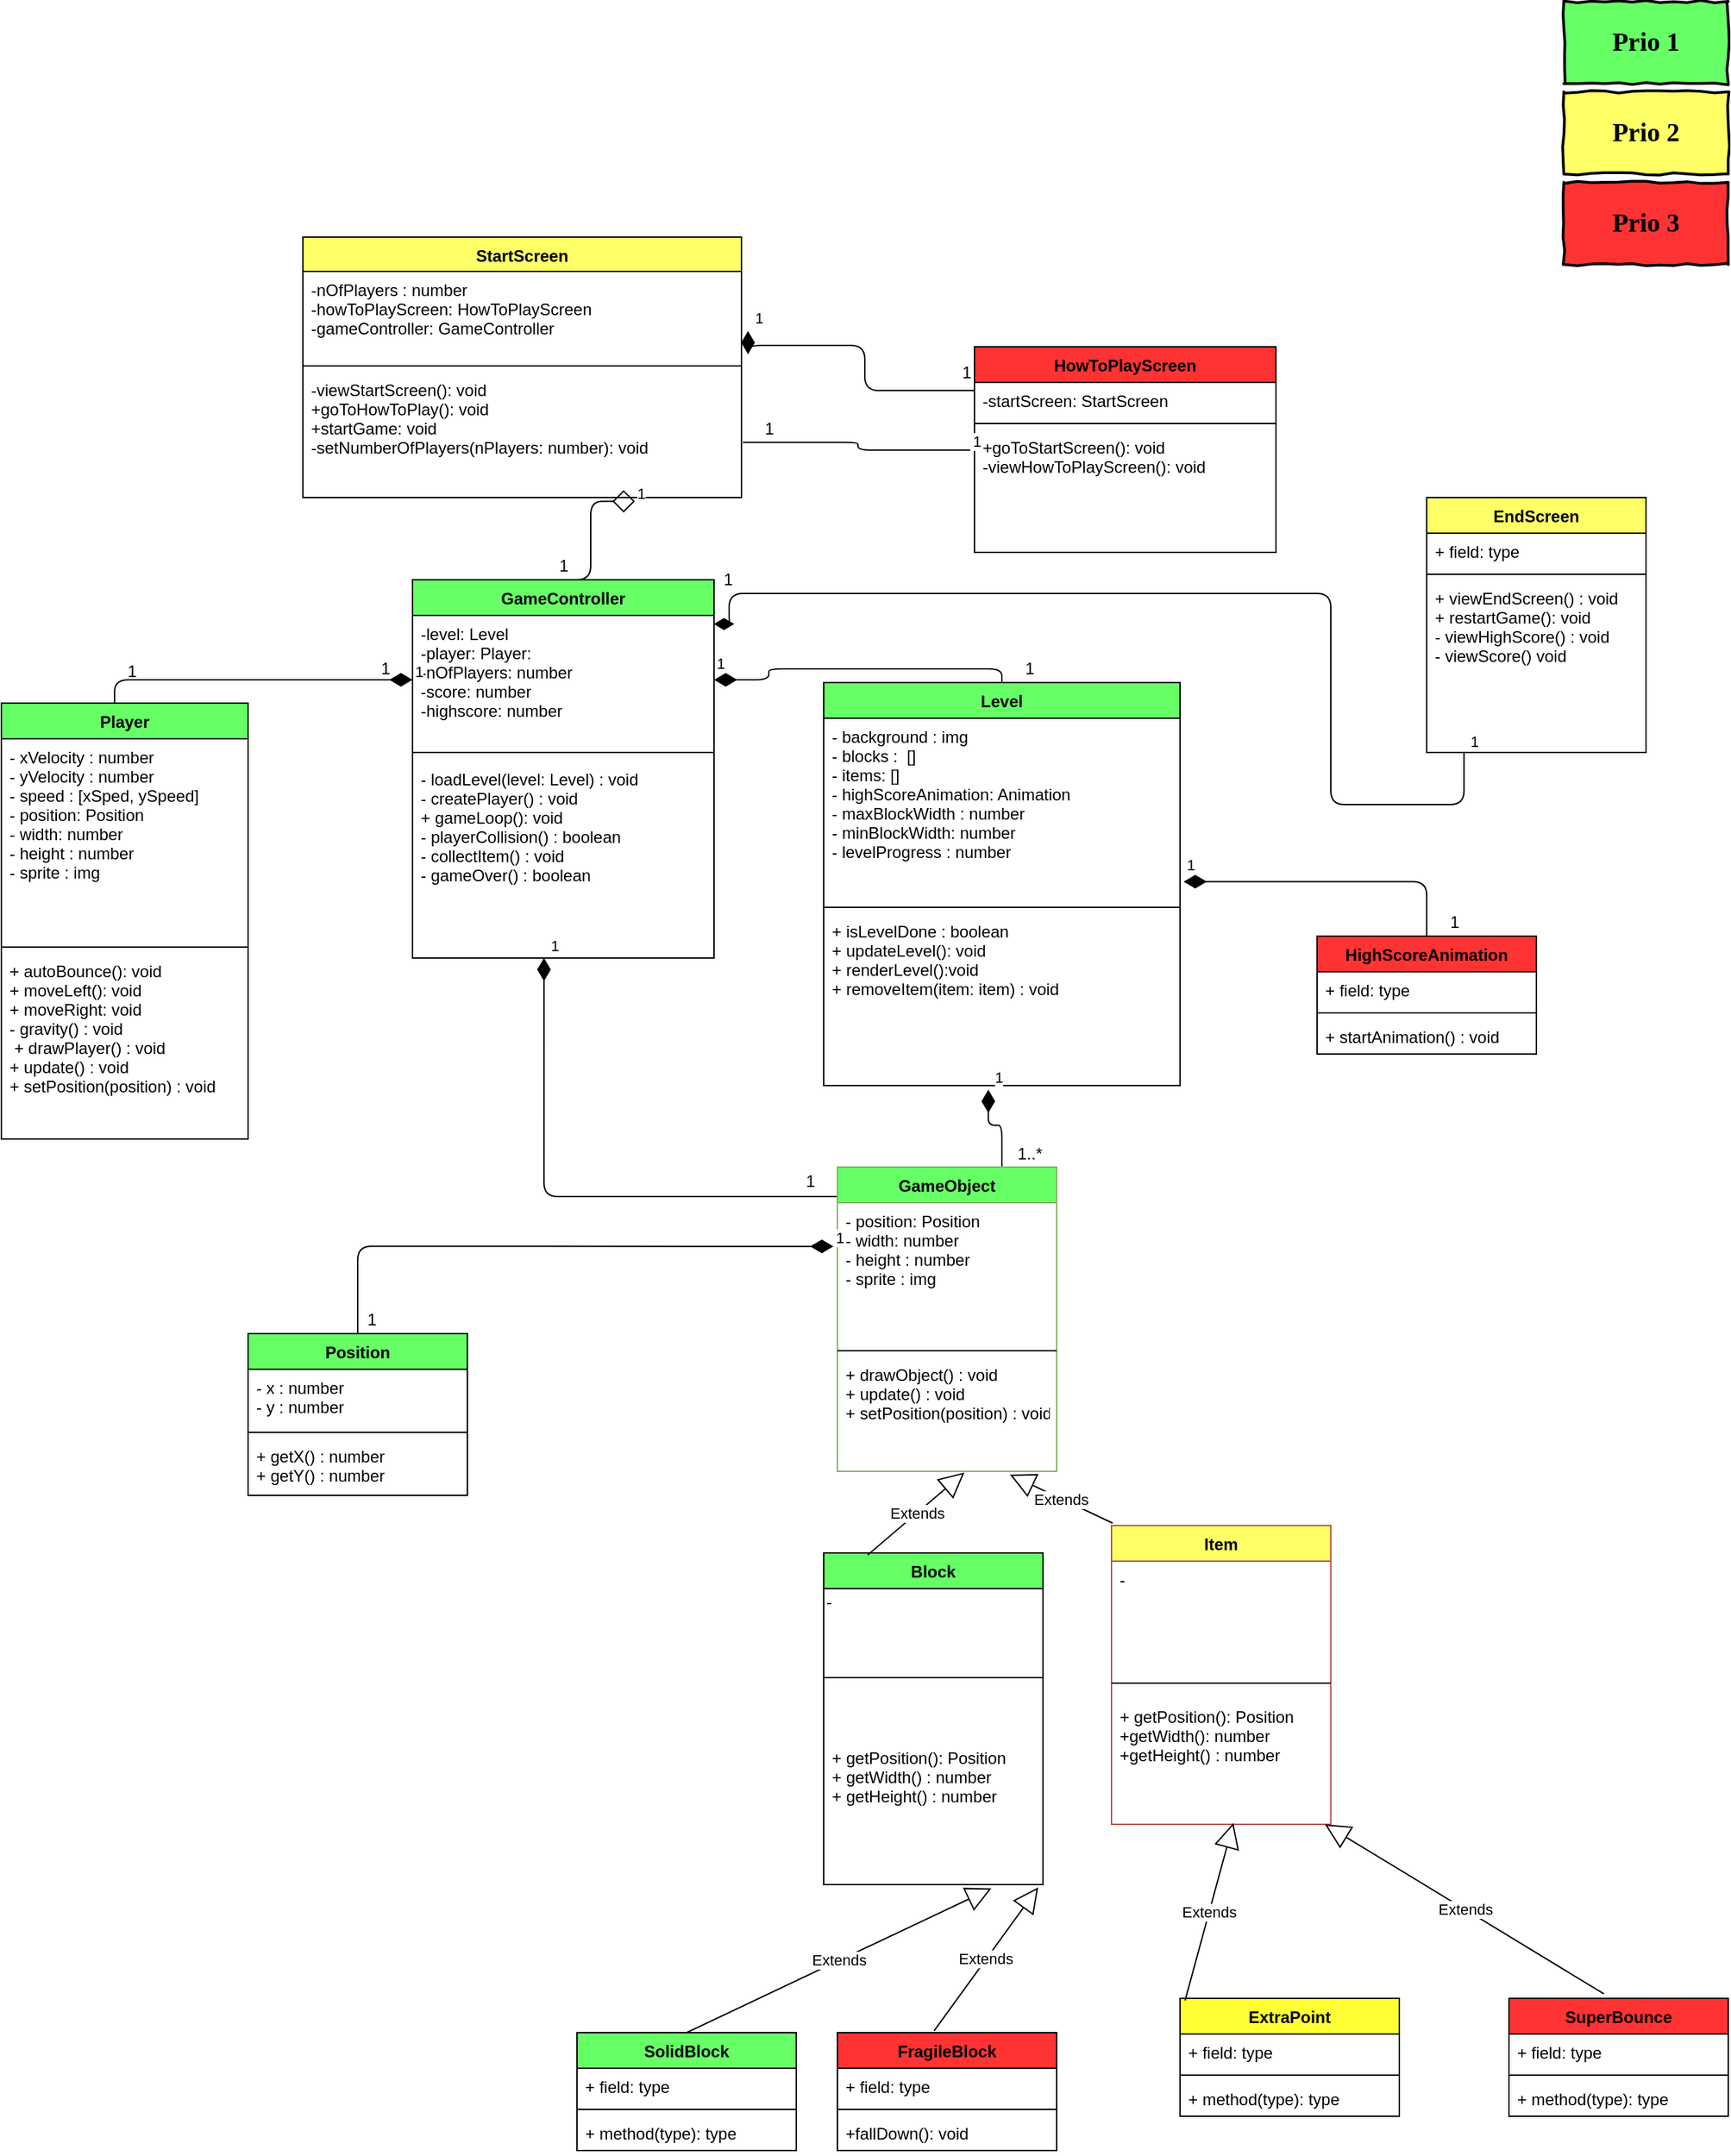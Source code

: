 <mxfile version="12.3.9" type="device" pages="1"><diagram name="Page-1" id="929967ad-93f9-6ef4-fab6-5d389245f69c"><mxGraphModel dx="3161.5" dy="699" grid="1" gridSize="10" guides="1" tooltips="1" connect="1" arrows="1" fold="1" page="1" pageScale="1.5" pageWidth="1169" pageHeight="826" background="none" math="0" shadow="0"><root><mxCell id="0" style=";html=1;"/><mxCell id="1" style=";html=1;" parent="0"/><mxCell id="pmQ6bmZYW0ro_CiNzXsb-2" value="Player" style="swimlane;fontStyle=1;align=center;verticalAlign=top;childLayout=stackLayout;horizontal=1;startSize=26;horizontalStack=0;resizeParent=1;resizeParentMax=0;resizeLast=0;collapsible=1;marginBottom=0;fillColor=#66FF66;" parent="1" vertex="1"><mxGeometry x="-150" y="540" width="180" height="318" as="geometry"/></mxCell><mxCell id="pmQ6bmZYW0ro_CiNzXsb-3" value="- xVelocity : number&#10;- yVelocity : number &#10;- speed : [xSped, ySpeed]&#10;- position: Position&#10;- width: number&#10;- height : number&#10;- sprite : img" style="text;strokeColor=none;fillColor=none;align=left;verticalAlign=top;spacingLeft=4;spacingRight=4;overflow=hidden;rotatable=0;points=[[0,0.5],[1,0.5]];portConstraint=eastwest;" parent="pmQ6bmZYW0ro_CiNzXsb-2" vertex="1"><mxGeometry y="26" width="180" height="148" as="geometry"/></mxCell><mxCell id="pmQ6bmZYW0ro_CiNzXsb-4" value="" style="line;strokeWidth=1;fillColor=none;align=left;verticalAlign=middle;spacingTop=-1;spacingLeft=3;spacingRight=3;rotatable=0;labelPosition=right;points=[];portConstraint=eastwest;" parent="pmQ6bmZYW0ro_CiNzXsb-2" vertex="1"><mxGeometry y="174" width="180" height="8" as="geometry"/></mxCell><mxCell id="pmQ6bmZYW0ro_CiNzXsb-5" value="+ autoBounce(): void&#10;+ moveLeft(): void&#10;+ moveRight: void&#10;- gravity() : void&#10; + drawPlayer() : void&#10;+ update() : void&#10;+ setPosition(position) : void" style="text;strokeColor=none;fillColor=none;align=left;verticalAlign=top;spacingLeft=4;spacingRight=4;overflow=hidden;rotatable=0;points=[[0,0.5],[1,0.5]];portConstraint=eastwest;" parent="pmQ6bmZYW0ro_CiNzXsb-2" vertex="1"><mxGeometry y="182" width="180" height="136" as="geometry"/></mxCell><mxCell id="pmQ6bmZYW0ro_CiNzXsb-6" value="Level&#10;" style="swimlane;fontStyle=1;align=center;verticalAlign=top;childLayout=stackLayout;horizontal=1;startSize=26;horizontalStack=0;resizeParent=1;resizeParentMax=0;resizeLast=0;collapsible=1;marginBottom=0;fillColor=#66FF66;" parent="1" vertex="1"><mxGeometry x="450" y="525" width="260" height="294" as="geometry"/></mxCell><mxCell id="pmQ6bmZYW0ro_CiNzXsb-7" value="- background : img&#10;- blocks :  []&#10;- items: []&#10;- highScoreAnimation: Animation&#10;- maxBlockWidth : number&#10;- minBlockWidth: number&#10;- levelProgress : number" style="text;strokeColor=none;fillColor=none;align=left;verticalAlign=top;spacingLeft=4;spacingRight=4;overflow=hidden;rotatable=0;points=[[0,0.5],[1,0.5]];portConstraint=eastwest;" parent="pmQ6bmZYW0ro_CiNzXsb-6" vertex="1"><mxGeometry y="26" width="260" height="134" as="geometry"/></mxCell><mxCell id="pmQ6bmZYW0ro_CiNzXsb-8" value="" style="line;strokeWidth=1;fillColor=none;align=left;verticalAlign=middle;spacingTop=-1;spacingLeft=3;spacingRight=3;rotatable=0;labelPosition=right;points=[];portConstraint=eastwest;" parent="pmQ6bmZYW0ro_CiNzXsb-6" vertex="1"><mxGeometry y="160" width="260" height="8" as="geometry"/></mxCell><mxCell id="pmQ6bmZYW0ro_CiNzXsb-9" value="+ isLevelDone : boolean&#10;+ updateLevel(): void&#10;+ renderLevel():void&#10;+ removeItem(item: item) : void" style="text;strokeColor=none;fillColor=none;align=left;verticalAlign=top;spacingLeft=4;spacingRight=4;overflow=hidden;rotatable=0;points=[[0,0.5],[1,0.5]];portConstraint=eastwest;" parent="pmQ6bmZYW0ro_CiNzXsb-6" vertex="1"><mxGeometry y="168" width="260" height="126" as="geometry"/></mxCell><mxCell id="pmQ6bmZYW0ro_CiNzXsb-14" value="GameController&#10;" style="swimlane;fontStyle=1;align=center;verticalAlign=top;childLayout=stackLayout;horizontal=1;startSize=26;horizontalStack=0;resizeParent=1;resizeParentMax=0;resizeLast=0;collapsible=1;marginBottom=0;fillColor=#66FF66;" parent="1" vertex="1"><mxGeometry x="150" y="450" width="220" height="276" as="geometry"/></mxCell><mxCell id="pmQ6bmZYW0ro_CiNzXsb-15" value="-level: Level&#10;-player: Player:&#10;-nOfPlayers: number&#10;-score: number&#10;-highscore: number" style="text;strokeColor=none;fillColor=none;align=left;verticalAlign=top;spacingLeft=4;spacingRight=4;overflow=hidden;rotatable=0;points=[[0,0.5],[1,0.5]];portConstraint=eastwest;" parent="pmQ6bmZYW0ro_CiNzXsb-14" vertex="1"><mxGeometry y="26" width="220" height="94" as="geometry"/></mxCell><mxCell id="pmQ6bmZYW0ro_CiNzXsb-16" value="" style="line;strokeWidth=1;fillColor=none;align=left;verticalAlign=middle;spacingTop=-1;spacingLeft=3;spacingRight=3;rotatable=0;labelPosition=right;points=[];portConstraint=eastwest;" parent="pmQ6bmZYW0ro_CiNzXsb-14" vertex="1"><mxGeometry y="120" width="220" height="12" as="geometry"/></mxCell><mxCell id="pmQ6bmZYW0ro_CiNzXsb-17" value="- loadLevel(level: Level) : void&#10;- createPlayer() : void&#10;+ gameLoop(): void&#10;- playerCollision() : boolean&#10;- collectItem() : void&#10;- gameOver() : boolean" style="text;strokeColor=none;fillColor=none;align=left;verticalAlign=top;spacingLeft=4;spacingRight=4;overflow=hidden;rotatable=0;points=[[0,0.5],[1,0.5]];portConstraint=eastwest;" parent="pmQ6bmZYW0ro_CiNzXsb-14" vertex="1"><mxGeometry y="132" width="220" height="144" as="geometry"/></mxCell><mxCell id="pmQ6bmZYW0ro_CiNzXsb-18" value="Block&#10;" style="swimlane;fontStyle=1;align=center;verticalAlign=top;childLayout=stackLayout;horizontal=1;startSize=26;horizontalStack=0;resizeParent=1;resizeParentMax=0;resizeLast=0;collapsible=1;marginBottom=0;fillColor=#66FF66;" parent="1" vertex="1"><mxGeometry x="450" y="1160" width="160" height="242" as="geometry"/></mxCell><mxCell id="nMfLQ5qxxoablhkd6bca-14" value="-&amp;nbsp;" style="text;html=1;align=left;verticalAlign=middle;resizable=0;points=[];;autosize=1;" vertex="1" parent="pmQ6bmZYW0ro_CiNzXsb-18"><mxGeometry y="26" width="160" height="20" as="geometry"/></mxCell><mxCell id="pmQ6bmZYW0ro_CiNzXsb-20" value="" style="line;strokeWidth=1;fillColor=none;align=left;verticalAlign=middle;spacingTop=-1;spacingLeft=3;spacingRight=3;rotatable=0;labelPosition=right;points=[];portConstraint=eastwest;" parent="pmQ6bmZYW0ro_CiNzXsb-18" vertex="1"><mxGeometry y="46" width="160" height="90" as="geometry"/></mxCell><mxCell id="pmQ6bmZYW0ro_CiNzXsb-21" value="+ getPosition(): Position&#10;+ getWidth() : number&#10;+ getHeight() : number" style="text;strokeColor=none;fillColor=none;align=left;verticalAlign=top;spacingLeft=4;spacingRight=4;overflow=hidden;rotatable=0;points=[[0,0.5],[1,0.5]];portConstraint=eastwest;" parent="pmQ6bmZYW0ro_CiNzXsb-18" vertex="1"><mxGeometry y="136" width="160" height="106" as="geometry"/></mxCell><object label="StartScreen&#10;" hej="då" id="pmQ6bmZYW0ro_CiNzXsb-22"><mxCell style="swimlane;fontStyle=1;align=center;verticalAlign=top;childLayout=stackLayout;horizontal=1;startSize=25;horizontalStack=0;resizeParent=1;resizeParentMax=0;resizeLast=0;collapsible=1;marginBottom=0;fillColor=#FFFF66;" parent="1" vertex="1"><mxGeometry x="70" y="200" width="320" height="190" as="geometry"/></mxCell></object><object label="-nOfPlayers : number&#10;-howToPlayScreen: HowToPlayScreen&#10;-gameController: GameController&#10;" names="" id="pmQ6bmZYW0ro_CiNzXsb-23"><mxCell style="text;strokeColor=none;fillColor=none;align=left;verticalAlign=top;spacingLeft=4;spacingRight=4;overflow=hidden;rotatable=0;points=[[0,0.5],[1,0.5]];portConstraint=eastwest;" parent="pmQ6bmZYW0ro_CiNzXsb-22" vertex="1"><mxGeometry y="25" width="320" height="65" as="geometry"/></mxCell></object><mxCell id="pmQ6bmZYW0ro_CiNzXsb-24" value="" style="line;strokeWidth=1;fillColor=none;align=left;verticalAlign=middle;spacingTop=-1;spacingLeft=3;spacingRight=3;rotatable=0;labelPosition=right;points=[];portConstraint=eastwest;" parent="pmQ6bmZYW0ro_CiNzXsb-22" vertex="1"><mxGeometry y="90" width="320" height="8" as="geometry"/></mxCell><mxCell id="pmQ6bmZYW0ro_CiNzXsb-25" value="-viewStartScreen(): void&#10;+goToHowToPlay(): void&#10;+startGame: void&#10;-setNumberOfPlayers(nPlayers: number): void" style="text;strokeColor=none;fillColor=none;align=left;verticalAlign=top;spacingLeft=4;spacingRight=4;overflow=hidden;rotatable=0;points=[[0,0.5],[1,0.5]];portConstraint=eastwest;" parent="pmQ6bmZYW0ro_CiNzXsb-22" vertex="1"><mxGeometry y="98" width="320" height="92" as="geometry"/></mxCell><mxCell id="pmQ6bmZYW0ro_CiNzXsb-26" value="Item" style="swimlane;fontStyle=1;align=center;verticalAlign=top;childLayout=stackLayout;horizontal=1;startSize=26;horizontalStack=0;resizeParent=1;resizeParentMax=0;resizeLast=0;collapsible=1;marginBottom=0;fillColor=#FFFF66;strokeColor=#b85450;" parent="1" vertex="1"><mxGeometry x="660" y="1140" width="160" height="218" as="geometry"/></mxCell><mxCell id="pmQ6bmZYW0ro_CiNzXsb-27" value="-" style="text;strokeColor=none;fillColor=none;align=left;verticalAlign=top;spacingLeft=4;spacingRight=4;overflow=hidden;rotatable=0;points=[[0,0.5],[1,0.5]];portConstraint=eastwest;" parent="pmQ6bmZYW0ro_CiNzXsb-26" vertex="1"><mxGeometry y="26" width="160" height="78" as="geometry"/></mxCell><mxCell id="pmQ6bmZYW0ro_CiNzXsb-28" value="" style="line;strokeWidth=1;fillColor=none;align=left;verticalAlign=middle;spacingTop=-1;spacingLeft=3;spacingRight=3;rotatable=0;labelPosition=right;points=[];portConstraint=eastwest;" parent="pmQ6bmZYW0ro_CiNzXsb-26" vertex="1"><mxGeometry y="104" width="160" height="22" as="geometry"/></mxCell><mxCell id="pmQ6bmZYW0ro_CiNzXsb-29" value="+ getPosition(): Position&#10;+getWidth(): number&#10;+getHeight() : number" style="text;strokeColor=none;fillColor=none;align=left;verticalAlign=top;spacingLeft=4;spacingRight=4;overflow=hidden;rotatable=0;points=[[0,0.5],[1,0.5]];portConstraint=eastwest;" parent="pmQ6bmZYW0ro_CiNzXsb-26" vertex="1"><mxGeometry y="126" width="160" height="92" as="geometry"/></mxCell><mxCell id="pmQ6bmZYW0ro_CiNzXsb-30" value="EndScreen" style="swimlane;fontStyle=1;align=center;verticalAlign=top;childLayout=stackLayout;horizontal=1;startSize=26;horizontalStack=0;resizeParent=1;resizeParentMax=0;resizeLast=0;collapsible=1;marginBottom=0;fillColor=#FFFF66;" parent="1" vertex="1"><mxGeometry x="890" y="390" width="160" height="186" as="geometry"/></mxCell><mxCell id="pmQ6bmZYW0ro_CiNzXsb-31" value="+ field: type" style="text;strokeColor=none;fillColor=none;align=left;verticalAlign=top;spacingLeft=4;spacingRight=4;overflow=hidden;rotatable=0;points=[[0,0.5],[1,0.5]];portConstraint=eastwest;" parent="pmQ6bmZYW0ro_CiNzXsb-30" vertex="1"><mxGeometry y="26" width="160" height="26" as="geometry"/></mxCell><mxCell id="pmQ6bmZYW0ro_CiNzXsb-32" value="" style="line;strokeWidth=1;fillColor=none;align=left;verticalAlign=middle;spacingTop=-1;spacingLeft=3;spacingRight=3;rotatable=0;labelPosition=right;points=[];portConstraint=eastwest;" parent="pmQ6bmZYW0ro_CiNzXsb-30" vertex="1"><mxGeometry y="52" width="160" height="8" as="geometry"/></mxCell><mxCell id="pmQ6bmZYW0ro_CiNzXsb-33" value="+ viewEndScreen() : void&#10;+ restartGame(): void&#10;- viewHighScore() : void&#10;- viewScore() void" style="text;strokeColor=none;fillColor=none;align=left;verticalAlign=top;spacingLeft=4;spacingRight=4;overflow=hidden;rotatable=0;points=[[0,0.5],[1,0.5]];portConstraint=eastwest;" parent="pmQ6bmZYW0ro_CiNzXsb-30" vertex="1"><mxGeometry y="60" width="160" height="126" as="geometry"/></mxCell><mxCell id="pmQ6bmZYW0ro_CiNzXsb-34" value="HowToPlayScreen" style="swimlane;fontStyle=1;align=center;verticalAlign=top;childLayout=stackLayout;horizontal=1;startSize=26;horizontalStack=0;resizeParent=1;resizeParentMax=0;resizeLast=0;collapsible=1;marginBottom=0;fillColor=#FF3333;" parent="1" vertex="1"><mxGeometry x="560" y="280" width="220" height="150" as="geometry"/></mxCell><mxCell id="pmQ6bmZYW0ro_CiNzXsb-35" value="-startScreen: StartScreen" style="text;strokeColor=none;fillColor=none;align=left;verticalAlign=top;spacingLeft=4;spacingRight=4;overflow=hidden;rotatable=0;points=[[0,0.5],[1,0.5]];portConstraint=eastwest;" parent="pmQ6bmZYW0ro_CiNzXsb-34" vertex="1"><mxGeometry y="26" width="220" height="26" as="geometry"/></mxCell><mxCell id="pmQ6bmZYW0ro_CiNzXsb-36" value="" style="line;strokeWidth=1;fillColor=none;align=left;verticalAlign=middle;spacingTop=-1;spacingLeft=3;spacingRight=3;rotatable=0;labelPosition=right;points=[];portConstraint=eastwest;" parent="pmQ6bmZYW0ro_CiNzXsb-34" vertex="1"><mxGeometry y="52" width="220" height="8" as="geometry"/></mxCell><mxCell id="pmQ6bmZYW0ro_CiNzXsb-37" value="+goToStartScreen(): void&#10;-viewHowToPlayScreen(): void" style="text;strokeColor=none;fillColor=none;align=left;verticalAlign=top;spacingLeft=4;spacingRight=4;overflow=hidden;rotatable=0;points=[[0,0.5],[1,0.5]];portConstraint=eastwest;" parent="pmQ6bmZYW0ro_CiNzXsb-34" vertex="1"><mxGeometry y="60" width="220" height="90" as="geometry"/></mxCell><mxCell id="pmQ6bmZYW0ro_CiNzXsb-42" value="HighScoreAnimation" style="swimlane;fontStyle=1;align=center;verticalAlign=top;childLayout=stackLayout;horizontal=1;startSize=26;horizontalStack=0;resizeParent=1;resizeParentMax=0;resizeLast=0;collapsible=1;marginBottom=0;fillColor=#FF3333;" parent="1" vertex="1"><mxGeometry x="810" y="710" width="160" height="86" as="geometry"/></mxCell><mxCell id="pmQ6bmZYW0ro_CiNzXsb-43" value="+ field: type" style="text;strokeColor=none;fillColor=none;align=left;verticalAlign=top;spacingLeft=4;spacingRight=4;overflow=hidden;rotatable=0;points=[[0,0.5],[1,0.5]];portConstraint=eastwest;" parent="pmQ6bmZYW0ro_CiNzXsb-42" vertex="1"><mxGeometry y="26" width="160" height="26" as="geometry"/></mxCell><mxCell id="pmQ6bmZYW0ro_CiNzXsb-44" value="" style="line;strokeWidth=1;fillColor=none;align=left;verticalAlign=middle;spacingTop=-1;spacingLeft=3;spacingRight=3;rotatable=0;labelPosition=right;points=[];portConstraint=eastwest;" parent="pmQ6bmZYW0ro_CiNzXsb-42" vertex="1"><mxGeometry y="52" width="160" height="8" as="geometry"/></mxCell><mxCell id="pmQ6bmZYW0ro_CiNzXsb-45" value="+ startAnimation() : void" style="text;strokeColor=none;fillColor=none;align=left;verticalAlign=top;spacingLeft=4;spacingRight=4;overflow=hidden;rotatable=0;points=[[0,0.5],[1,0.5]];portConstraint=eastwest;" parent="pmQ6bmZYW0ro_CiNzXsb-42" vertex="1"><mxGeometry y="60" width="160" height="26" as="geometry"/></mxCell><mxCell id="pmQ6bmZYW0ro_CiNzXsb-52" value="1" style="endArrow=none;html=1;endSize=12;startArrow=diamond;startSize=14;startFill=0;edgeStyle=orthogonalEdgeStyle;align=left;verticalAlign=bottom;exitX=0.757;exitY=1.03;exitDx=0;exitDy=0;exitPerimeter=0;entryX=0.5;entryY=0;entryDx=0;entryDy=0;endFill=0;" parent="1" source="pmQ6bmZYW0ro_CiNzXsb-25" target="pmQ6bmZYW0ro_CiNzXsb-14" edge="1"><mxGeometry x="-1" y="3" relative="1" as="geometry"><mxPoint x="490" y="430" as="sourcePoint"/><mxPoint x="650" y="430" as="targetPoint"/><Array as="points"><mxPoint x="280" y="393"/></Array></mxGeometry></mxCell><mxCell id="pmQ6bmZYW0ro_CiNzXsb-51" value="1" style="endArrow=none;html=1;endSize=12;startArrow=diamondThin;startSize=14;startFill=1;edgeStyle=orthogonalEdgeStyle;align=left;verticalAlign=bottom;exitX=1.015;exitY=0.669;exitDx=0;exitDy=0;entryX=-0.002;entryY=0.226;entryDx=0;entryDy=0;entryPerimeter=0;exitPerimeter=0;endFill=0;" parent="1" source="pmQ6bmZYW0ro_CiNzXsb-23" target="pmQ6bmZYW0ro_CiNzXsb-35" edge="1"><mxGeometry x="-1" y="3" relative="1" as="geometry"><mxPoint x="310" y="689" as="sourcePoint"/><mxPoint x="360" y="520" as="targetPoint"/><Array as="points"><mxPoint x="480" y="279"/><mxPoint x="480" y="312"/></Array></mxGeometry></mxCell><mxCell id="pmQ6bmZYW0ro_CiNzXsb-53" value="1" style="endArrow=none;html=1;endSize=12;startArrow=diamondThin;startSize=14;startFill=1;edgeStyle=orthogonalEdgeStyle;align=left;verticalAlign=bottom;exitX=0.462;exitY=1.024;exitDx=0;exitDy=0;exitPerimeter=0;entryX=0.75;entryY=0;entryDx=0;entryDy=0;endFill=0;" parent="1" source="pmQ6bmZYW0ro_CiNzXsb-9" target="nMfLQ5qxxoablhkd6bca-4" edge="1"><mxGeometry x="-1" y="3" relative="1" as="geometry"><mxPoint x="490" y="740" as="sourcePoint"/><mxPoint x="370" y="900" as="targetPoint"/><Array as="points"><mxPoint x="570" y="848"/><mxPoint x="580" y="848"/></Array></mxGeometry></mxCell><mxCell id="pmQ6bmZYW0ro_CiNzXsb-55" value="1" style="endArrow=none;html=1;endSize=12;startArrow=diamondThin;startSize=14;startFill=1;edgeStyle=orthogonalEdgeStyle;align=left;verticalAlign=bottom;exitX=1;exitY=0.5;exitDx=0;exitDy=0;entryX=0.5;entryY=0;entryDx=0;entryDy=0;endFill=0;" parent="1" source="pmQ6bmZYW0ro_CiNzXsb-15" target="pmQ6bmZYW0ro_CiNzXsb-6" edge="1"><mxGeometry x="-1" y="3" relative="1" as="geometry"><mxPoint x="788.667" y="558.833" as="sourcePoint"/><mxPoint x="920" y="610" as="targetPoint"/></mxGeometry></mxCell><mxCell id="pmQ6bmZYW0ro_CiNzXsb-57" value="1" style="endArrow=none;html=1;endSize=12;startArrow=diamondThin;startSize=14;startFill=1;edgeStyle=orthogonalEdgeStyle;align=left;verticalAlign=bottom;exitX=1.01;exitY=0.89;exitDx=0;exitDy=0;exitPerimeter=0;entryX=0.5;entryY=0;entryDx=0;entryDy=0;endFill=0;" parent="1" source="pmQ6bmZYW0ro_CiNzXsb-7" target="pmQ6bmZYW0ro_CiNzXsb-42" edge="1"><mxGeometry x="-1" y="3" relative="1" as="geometry"><mxPoint x="670" y="680" as="sourcePoint"/><mxPoint x="830" y="680" as="targetPoint"/></mxGeometry></mxCell><mxCell id="pmQ6bmZYW0ro_CiNzXsb-58" value="1" style="endArrow=none;html=1;endSize=12;startArrow=none;startSize=14;startFill=0;edgeStyle=orthogonalEdgeStyle;align=left;verticalAlign=bottom;exitX=-0.014;exitY=0.171;exitDx=0;exitDy=0;exitPerimeter=0;entryX=1.003;entryY=0.563;entryDx=0;entryDy=0;entryPerimeter=0;endFill=0;" parent="1" source="pmQ6bmZYW0ro_CiNzXsb-37" target="pmQ6bmZYW0ro_CiNzXsb-25" edge="1"><mxGeometry x="-1" y="3" relative="1" as="geometry"><mxPoint x="460" y="410" as="sourcePoint"/><mxPoint x="620" y="410" as="targetPoint"/></mxGeometry></mxCell><mxCell id="pmQ6bmZYW0ro_CiNzXsb-60" value="1" style="endArrow=none;html=1;endSize=12;startArrow=diamondThin;startSize=14;startFill=1;edgeStyle=orthogonalEdgeStyle;align=left;verticalAlign=bottom;exitX=0.436;exitY=0.999;exitDx=0;exitDy=0;exitPerimeter=0;endFill=0;" parent="1" source="pmQ6bmZYW0ro_CiNzXsb-17" target="nMfLQ5qxxoablhkd6bca-4" edge="1"><mxGeometry x="-1" y="3" relative="1" as="geometry"><mxPoint x="240" y="760" as="sourcePoint"/><mxPoint x="400" y="760" as="targetPoint"/><Array as="points"><mxPoint x="246" y="900"/></Array></mxGeometry></mxCell><mxCell id="pmQ6bmZYW0ro_CiNzXsb-61" value="Position" style="swimlane;fontStyle=1;align=center;verticalAlign=top;childLayout=stackLayout;horizontal=1;startSize=26;horizontalStack=0;resizeParent=1;resizeParentMax=0;resizeLast=0;collapsible=1;marginBottom=0;fillColor=#66FF66;" parent="1" vertex="1"><mxGeometry x="30" y="1000" width="160" height="118" as="geometry"/></mxCell><mxCell id="pmQ6bmZYW0ro_CiNzXsb-62" value="- x : number&#10;- y : number " style="text;strokeColor=none;fillColor=none;align=left;verticalAlign=top;spacingLeft=4;spacingRight=4;overflow=hidden;rotatable=0;points=[[0,0.5],[1,0.5]];portConstraint=eastwest;" parent="pmQ6bmZYW0ro_CiNzXsb-61" vertex="1"><mxGeometry y="26" width="160" height="42" as="geometry"/></mxCell><mxCell id="pmQ6bmZYW0ro_CiNzXsb-63" value="" style="line;strokeWidth=1;fillColor=none;align=left;verticalAlign=middle;spacingTop=-1;spacingLeft=3;spacingRight=3;rotatable=0;labelPosition=right;points=[];portConstraint=eastwest;" parent="pmQ6bmZYW0ro_CiNzXsb-61" vertex="1"><mxGeometry y="68" width="160" height="8" as="geometry"/></mxCell><mxCell id="pmQ6bmZYW0ro_CiNzXsb-64" value="+ getX() : number&#10;+ getY() : number" style="text;strokeColor=none;fillColor=none;align=left;verticalAlign=top;spacingLeft=4;spacingRight=4;overflow=hidden;rotatable=0;points=[[0,0.5],[1,0.5]];portConstraint=eastwest;" parent="pmQ6bmZYW0ro_CiNzXsb-61" vertex="1"><mxGeometry y="76" width="160" height="42" as="geometry"/></mxCell><mxCell id="pmQ6bmZYW0ro_CiNzXsb-68" value="SolidBlock" style="swimlane;fontStyle=1;align=center;verticalAlign=top;childLayout=stackLayout;horizontal=1;startSize=26;horizontalStack=0;resizeParent=1;resizeParentMax=0;resizeLast=0;collapsible=1;marginBottom=0;fillColor=#66FF66;" parent="1" vertex="1"><mxGeometry x="270" y="1510" width="160" height="86" as="geometry"/></mxCell><mxCell id="pmQ6bmZYW0ro_CiNzXsb-69" value="+ field: type" style="text;strokeColor=none;fillColor=none;align=left;verticalAlign=top;spacingLeft=4;spacingRight=4;overflow=hidden;rotatable=0;points=[[0,0.5],[1,0.5]];portConstraint=eastwest;" parent="pmQ6bmZYW0ro_CiNzXsb-68" vertex="1"><mxGeometry y="26" width="160" height="26" as="geometry"/></mxCell><mxCell id="pmQ6bmZYW0ro_CiNzXsb-70" value="" style="line;strokeWidth=1;fillColor=none;align=left;verticalAlign=middle;spacingTop=-1;spacingLeft=3;spacingRight=3;rotatable=0;labelPosition=right;points=[];portConstraint=eastwest;" parent="pmQ6bmZYW0ro_CiNzXsb-68" vertex="1"><mxGeometry y="52" width="160" height="8" as="geometry"/></mxCell><mxCell id="pmQ6bmZYW0ro_CiNzXsb-71" value="+ method(type): type" style="text;strokeColor=none;fillColor=none;align=left;verticalAlign=top;spacingLeft=4;spacingRight=4;overflow=hidden;rotatable=0;points=[[0,0.5],[1,0.5]];portConstraint=eastwest;" parent="pmQ6bmZYW0ro_CiNzXsb-68" vertex="1"><mxGeometry y="60" width="160" height="26" as="geometry"/></mxCell><mxCell id="pmQ6bmZYW0ro_CiNzXsb-72" value="FragileBlock" style="swimlane;fontStyle=1;align=center;verticalAlign=top;childLayout=stackLayout;horizontal=1;startSize=26;horizontalStack=0;resizeParent=1;resizeParentMax=0;resizeLast=0;collapsible=1;marginBottom=0;fillColor=#FF3333;" parent="1" vertex="1"><mxGeometry x="460" y="1510" width="160" height="86" as="geometry"/></mxCell><mxCell id="pmQ6bmZYW0ro_CiNzXsb-73" value="+ field: type" style="text;strokeColor=none;fillColor=none;align=left;verticalAlign=top;spacingLeft=4;spacingRight=4;overflow=hidden;rotatable=0;points=[[0,0.5],[1,0.5]];portConstraint=eastwest;" parent="pmQ6bmZYW0ro_CiNzXsb-72" vertex="1"><mxGeometry y="26" width="160" height="26" as="geometry"/></mxCell><mxCell id="pmQ6bmZYW0ro_CiNzXsb-74" value="" style="line;strokeWidth=1;fillColor=none;align=left;verticalAlign=middle;spacingTop=-1;spacingLeft=3;spacingRight=3;rotatable=0;labelPosition=right;points=[];portConstraint=eastwest;" parent="pmQ6bmZYW0ro_CiNzXsb-72" vertex="1"><mxGeometry y="52" width="160" height="8" as="geometry"/></mxCell><mxCell id="pmQ6bmZYW0ro_CiNzXsb-75" value="+fallDown(): void" style="text;strokeColor=none;fillColor=none;align=left;verticalAlign=top;spacingLeft=4;spacingRight=4;overflow=hidden;rotatable=0;points=[[0,0.5],[1,0.5]];portConstraint=eastwest;" parent="pmQ6bmZYW0ro_CiNzXsb-72" vertex="1"><mxGeometry y="60" width="160" height="26" as="geometry"/></mxCell><mxCell id="pmQ6bmZYW0ro_CiNzXsb-76" value="Extends" style="endArrow=block;endSize=16;endFill=0;html=1;entryX=0.765;entryY=1.026;entryDx=0;entryDy=0;entryPerimeter=0;exitX=0.5;exitY=0;exitDx=0;exitDy=0;" parent="1" source="pmQ6bmZYW0ro_CiNzXsb-68" target="pmQ6bmZYW0ro_CiNzXsb-21" edge="1"><mxGeometry width="160" relative="1" as="geometry"><mxPoint x="50" y="1380" as="sourcePoint"/><mxPoint x="210" y="1380" as="targetPoint"/></mxGeometry></mxCell><mxCell id="pmQ6bmZYW0ro_CiNzXsb-77" value="Extends" style="endArrow=block;endSize=16;endFill=0;html=1;entryX=0.978;entryY=1.019;entryDx=0;entryDy=0;entryPerimeter=0;exitX=0.441;exitY=-0.015;exitDx=0;exitDy=0;exitPerimeter=0;" parent="1" source="pmQ6bmZYW0ro_CiNzXsb-72" target="pmQ6bmZYW0ro_CiNzXsb-21" edge="1"><mxGeometry width="160" relative="1" as="geometry"><mxPoint x="50" y="1380" as="sourcePoint"/><mxPoint x="210" y="1380" as="targetPoint"/></mxGeometry></mxCell><mxCell id="pmQ6bmZYW0ro_CiNzXsb-78" value="SuperBounce" style="swimlane;fontStyle=1;align=center;verticalAlign=top;childLayout=stackLayout;horizontal=1;startSize=26;horizontalStack=0;resizeParent=1;resizeParentMax=0;resizeLast=0;collapsible=1;marginBottom=0;fillColor=#FF3333;" parent="1" vertex="1"><mxGeometry x="950" y="1485" width="160" height="86" as="geometry"/></mxCell><mxCell id="pmQ6bmZYW0ro_CiNzXsb-79" value="+ field: type" style="text;strokeColor=none;fillColor=none;align=left;verticalAlign=top;spacingLeft=4;spacingRight=4;overflow=hidden;rotatable=0;points=[[0,0.5],[1,0.5]];portConstraint=eastwest;" parent="pmQ6bmZYW0ro_CiNzXsb-78" vertex="1"><mxGeometry y="26" width="160" height="26" as="geometry"/></mxCell><mxCell id="pmQ6bmZYW0ro_CiNzXsb-80" value="" style="line;strokeWidth=1;fillColor=none;align=left;verticalAlign=middle;spacingTop=-1;spacingLeft=3;spacingRight=3;rotatable=0;labelPosition=right;points=[];portConstraint=eastwest;" parent="pmQ6bmZYW0ro_CiNzXsb-78" vertex="1"><mxGeometry y="52" width="160" height="8" as="geometry"/></mxCell><mxCell id="pmQ6bmZYW0ro_CiNzXsb-81" value="+ method(type): type" style="text;strokeColor=none;fillColor=none;align=left;verticalAlign=top;spacingLeft=4;spacingRight=4;overflow=hidden;rotatable=0;points=[[0,0.5],[1,0.5]];portConstraint=eastwest;" parent="pmQ6bmZYW0ro_CiNzXsb-78" vertex="1"><mxGeometry y="60" width="160" height="26" as="geometry"/></mxCell><mxCell id="pmQ6bmZYW0ro_CiNzXsb-82" value="ExtraPoint" style="swimlane;fontStyle=1;align=center;verticalAlign=top;childLayout=stackLayout;horizontal=1;startSize=26;horizontalStack=0;resizeParent=1;resizeParentMax=0;resizeLast=0;collapsible=1;marginBottom=0;fillColor=#FFFF33;" parent="1" vertex="1"><mxGeometry x="710" y="1485" width="160" height="86" as="geometry"/></mxCell><mxCell id="pmQ6bmZYW0ro_CiNzXsb-83" value="+ field: type" style="text;strokeColor=none;fillColor=none;align=left;verticalAlign=top;spacingLeft=4;spacingRight=4;overflow=hidden;rotatable=0;points=[[0,0.5],[1,0.5]];portConstraint=eastwest;" parent="pmQ6bmZYW0ro_CiNzXsb-82" vertex="1"><mxGeometry y="26" width="160" height="26" as="geometry"/></mxCell><mxCell id="pmQ6bmZYW0ro_CiNzXsb-84" value="" style="line;strokeWidth=1;fillColor=none;align=left;verticalAlign=middle;spacingTop=-1;spacingLeft=3;spacingRight=3;rotatable=0;labelPosition=right;points=[];portConstraint=eastwest;" parent="pmQ6bmZYW0ro_CiNzXsb-82" vertex="1"><mxGeometry y="52" width="160" height="8" as="geometry"/></mxCell><mxCell id="pmQ6bmZYW0ro_CiNzXsb-85" value="+ method(type): type" style="text;strokeColor=none;fillColor=none;align=left;verticalAlign=top;spacingLeft=4;spacingRight=4;overflow=hidden;rotatable=0;points=[[0,0.5],[1,0.5]];portConstraint=eastwest;" parent="pmQ6bmZYW0ro_CiNzXsb-82" vertex="1"><mxGeometry y="60" width="160" height="26" as="geometry"/></mxCell><mxCell id="pmQ6bmZYW0ro_CiNzXsb-86" value="Extends" style="endArrow=block;endSize=16;endFill=0;html=1;exitX=0.433;exitY=-0.038;exitDx=0;exitDy=0;exitPerimeter=0;" parent="1" source="pmQ6bmZYW0ro_CiNzXsb-78" target="pmQ6bmZYW0ro_CiNzXsb-29" edge="1"><mxGeometry width="160" relative="1" as="geometry"><mxPoint x="590" y="1130" as="sourcePoint"/><mxPoint x="750" y="1130" as="targetPoint"/></mxGeometry></mxCell><mxCell id="pmQ6bmZYW0ro_CiNzXsb-87" value="Extends" style="endArrow=block;endSize=16;endFill=0;html=1;entryX=0.556;entryY=0.989;entryDx=0;entryDy=0;entryPerimeter=0;exitX=0.023;exitY=0.018;exitDx=0;exitDy=0;exitPerimeter=0;" parent="1" source="pmQ6bmZYW0ro_CiNzXsb-82" target="pmQ6bmZYW0ro_CiNzXsb-29" edge="1"><mxGeometry width="160" relative="1" as="geometry"><mxPoint x="570" y="1140.5" as="sourcePoint"/><mxPoint x="730" y="1140.5" as="targetPoint"/></mxGeometry></mxCell><mxCell id="pmQ6bmZYW0ro_CiNzXsb-88" value="1" style="endArrow=diamondThin;html=1;endSize=12;startArrow=none;startSize=14;startFill=0;edgeStyle=orthogonalEdgeStyle;align=left;verticalAlign=bottom;exitX=0.17;exitY=1.004;exitDx=0;exitDy=0;exitPerimeter=0;entryX=0.999;entryY=0.067;entryDx=0;entryDy=0;entryPerimeter=0;endFill=1;" parent="1" source="pmQ6bmZYW0ro_CiNzXsb-33" target="pmQ6bmZYW0ro_CiNzXsb-15" edge="1"><mxGeometry x="-1" y="3" relative="1" as="geometry"><mxPoint x="770" y="600" as="sourcePoint"/><mxPoint x="930" y="600" as="targetPoint"/><Array as="points"><mxPoint x="917" y="614"/><mxPoint x="820" y="614"/><mxPoint x="820" y="460"/><mxPoint x="381" y="460"/></Array></mxGeometry></mxCell><mxCell id="nMfLQ5qxxoablhkd6bca-4" value="GameObject" style="swimlane;fontStyle=1;align=center;verticalAlign=top;childLayout=stackLayout;horizontal=1;startSize=26;horizontalStack=0;resizeParent=1;resizeParentMax=0;resizeLast=0;collapsible=1;marginBottom=0;fillColor=#66FF66;strokeColor=#82b366;" vertex="1" parent="1"><mxGeometry x="460" y="878.5" width="160" height="222" as="geometry"/></mxCell><mxCell id="nMfLQ5qxxoablhkd6bca-5" value="- position: Position&#10;- width: number&#10;- height : number&#10;- sprite : img" style="text;strokeColor=none;fillColor=none;align=left;verticalAlign=top;spacingLeft=4;spacingRight=4;overflow=hidden;rotatable=0;points=[[0,0.5],[1,0.5]];portConstraint=eastwest;" vertex="1" parent="nMfLQ5qxxoablhkd6bca-4"><mxGeometry y="26" width="160" height="104" as="geometry"/></mxCell><mxCell id="nMfLQ5qxxoablhkd6bca-6" value="" style="line;strokeWidth=1;fillColor=none;align=left;verticalAlign=middle;spacingTop=-1;spacingLeft=3;spacingRight=3;rotatable=0;labelPosition=right;points=[];portConstraint=eastwest;" vertex="1" parent="nMfLQ5qxxoablhkd6bca-4"><mxGeometry y="130" width="160" height="8" as="geometry"/></mxCell><mxCell id="nMfLQ5qxxoablhkd6bca-7" value="+ drawObject() : void&#10;+ update() : void&#10;+ setPosition(position) : void" style="text;strokeColor=none;fillColor=none;align=left;verticalAlign=top;spacingLeft=4;spacingRight=4;overflow=hidden;rotatable=0;points=[[0,0.5],[1,0.5]];portConstraint=eastwest;" vertex="1" parent="nMfLQ5qxxoablhkd6bca-4"><mxGeometry y="138" width="160" height="84" as="geometry"/></mxCell><mxCell id="nMfLQ5qxxoablhkd6bca-9" value="Extends" style="endArrow=block;endSize=16;endFill=0;html=1;exitX=0.201;exitY=0.006;exitDx=0;exitDy=0;exitPerimeter=0;entryX=0.579;entryY=1.01;entryDx=0;entryDy=0;entryPerimeter=0;" edge="1" parent="1" source="pmQ6bmZYW0ro_CiNzXsb-18" target="nMfLQ5qxxoablhkd6bca-7"><mxGeometry width="160" relative="1" as="geometry"><mxPoint x="299.56" y="1152.724" as="sourcePoint"/><mxPoint x="340" y="1103" as="targetPoint"/></mxGeometry></mxCell><mxCell id="nMfLQ5qxxoablhkd6bca-10" value="Extends" style="endArrow=block;endSize=16;endFill=0;html=1;entryX=0.787;entryY=1.028;entryDx=0;entryDy=0;entryPerimeter=0;exitX=0.005;exitY=-0.008;exitDx=0;exitDy=0;exitPerimeter=0;" edge="1" parent="1" source="pmQ6bmZYW0ro_CiNzXsb-26" target="nMfLQ5qxxoablhkd6bca-7"><mxGeometry width="160" relative="1" as="geometry"><mxPoint x="309.56" y="1162.724" as="sourcePoint"/><mxPoint x="298.96" y="1112.84" as="targetPoint"/></mxGeometry></mxCell><mxCell id="nMfLQ5qxxoablhkd6bca-15" value="1" style="endArrow=none;html=1;endSize=12;startArrow=diamondThin;startSize=14;startFill=1;edgeStyle=orthogonalEdgeStyle;align=left;verticalAlign=bottom;exitX=-0.018;exitY=0.306;exitDx=0;exitDy=0;exitPerimeter=0;entryX=0.5;entryY=0;entryDx=0;entryDy=0;endFill=0;" edge="1" parent="1" source="nMfLQ5qxxoablhkd6bca-5" target="pmQ6bmZYW0ro_CiNzXsb-61"><mxGeometry x="-1" y="3" relative="1" as="geometry"><mxPoint x="80" y="870" as="sourcePoint"/><mxPoint x="240" y="870" as="targetPoint"/></mxGeometry></mxCell><mxCell id="nMfLQ5qxxoablhkd6bca-19" value="&lt;font style=&quot;font-size: 19px&quot;&gt;Prio 3&lt;/font&gt;" style="html=1;whiteSpace=wrap;comic=1;strokeWidth=2;fontFamily=Comic Sans MS;fontStyle=1;fillColor=#FF3333;" vertex="1" parent="1"><mxGeometry x="990" y="160" width="120" height="60" as="geometry"/></mxCell><mxCell id="nMfLQ5qxxoablhkd6bca-23" value="&lt;font style=&quot;font-size: 19px&quot;&gt;Prio 1&lt;/font&gt;" style="html=1;whiteSpace=wrap;comic=1;strokeWidth=2;fontFamily=Comic Sans MS;fontStyle=1;fillColor=#66FF66;" vertex="1" parent="1"><mxGeometry x="990" y="28" width="120" height="60" as="geometry"/></mxCell><mxCell id="nMfLQ5qxxoablhkd6bca-24" value="&lt;font style=&quot;font-size: 19px&quot;&gt;Prio 2&lt;/font&gt;" style="html=1;whiteSpace=wrap;comic=1;strokeWidth=2;fontFamily=Comic Sans MS;fontStyle=1;fillColor=#FFFF66;" vertex="1" parent="1"><mxGeometry x="990" y="94" width="120" height="60" as="geometry"/></mxCell><mxCell id="nMfLQ5qxxoablhkd6bca-32" value="1..*" style="text;html=1;align=center;verticalAlign=middle;resizable=0;points=[];;autosize=1;" vertex="1" parent="1"><mxGeometry x="585" y="858.5" width="30" height="20" as="geometry"/></mxCell><mxCell id="nMfLQ5qxxoablhkd6bca-33" value="1" style="text;html=1;align=center;verticalAlign=middle;resizable=0;points=[];;autosize=1;" vertex="1" parent="1"><mxGeometry x="900" y="690" width="20" height="20" as="geometry"/></mxCell><mxCell id="nMfLQ5qxxoablhkd6bca-34" value="1" style="text;html=1;align=center;verticalAlign=middle;resizable=0;points=[];;autosize=1;" vertex="1" parent="1"><mxGeometry x="430" y="878.5" width="20" height="20" as="geometry"/></mxCell><mxCell id="nMfLQ5qxxoablhkd6bca-35" value="1" style="text;html=1;align=center;verticalAlign=middle;resizable=0;points=[];;autosize=1;" vertex="1" parent="1"><mxGeometry x="110" y="980" width="20" height="20" as="geometry"/></mxCell><mxCell id="nMfLQ5qxxoablhkd6bca-36" value="1" style="text;html=1;align=center;verticalAlign=middle;resizable=0;points=[];;autosize=1;" vertex="1" parent="1"><mxGeometry x="400" y="330" width="20" height="20" as="geometry"/></mxCell><mxCell id="nMfLQ5qxxoablhkd6bca-40" value="1" style="text;html=1;align=center;verticalAlign=middle;resizable=0;points=[];;autosize=1;" vertex="1" parent="1"><mxGeometry x="544" y="289" width="20" height="20" as="geometry"/></mxCell><mxCell id="nMfLQ5qxxoablhkd6bca-41" value="1" style="text;html=1;align=center;verticalAlign=middle;resizable=0;points=[];;autosize=1;" vertex="1" parent="1"><mxGeometry x="590" y="505" width="20" height="20" as="geometry"/></mxCell><mxCell id="nMfLQ5qxxoablhkd6bca-42" value="1" style="text;html=1;align=center;verticalAlign=middle;resizable=0;points=[];;autosize=1;" vertex="1" parent="1"><mxGeometry x="370" y="440" width="20" height="20" as="geometry"/></mxCell><mxCell id="nMfLQ5qxxoablhkd6bca-43" value="1" style="text;html=1;align=center;verticalAlign=middle;resizable=0;points=[];;autosize=1;" vertex="1" parent="1"><mxGeometry x="250" y="430" width="20" height="20" as="geometry"/></mxCell><mxCell id="nMfLQ5qxxoablhkd6bca-44" value="1" style="endArrow=none;html=1;endSize=12;startArrow=diamondThin;startSize=14;startFill=1;edgeStyle=orthogonalEdgeStyle;align=left;verticalAlign=bottom;entryX=0.459;entryY=0;entryDx=0;entryDy=0;entryPerimeter=0;endFill=0;" edge="1" parent="1" source="pmQ6bmZYW0ro_CiNzXsb-15" target="pmQ6bmZYW0ro_CiNzXsb-2"><mxGeometry x="-1" y="3" relative="1" as="geometry"><mxPoint x="50" y="818.5" as="sourcePoint"/><mxPoint x="210" y="818.5" as="targetPoint"/></mxGeometry></mxCell><mxCell id="nMfLQ5qxxoablhkd6bca-45" value="1" style="text;html=1;align=center;verticalAlign=middle;resizable=0;points=[];;autosize=1;" vertex="1" parent="1"><mxGeometry x="-65.5" y="507" width="20" height="20" as="geometry"/></mxCell><mxCell id="nMfLQ5qxxoablhkd6bca-46" value="1" style="text;html=1;align=center;verticalAlign=middle;resizable=0;points=[];;autosize=1;" vertex="1" parent="1"><mxGeometry x="120" y="505" width="20" height="20" as="geometry"/></mxCell></root></mxGraphModel></diagram></mxfile>